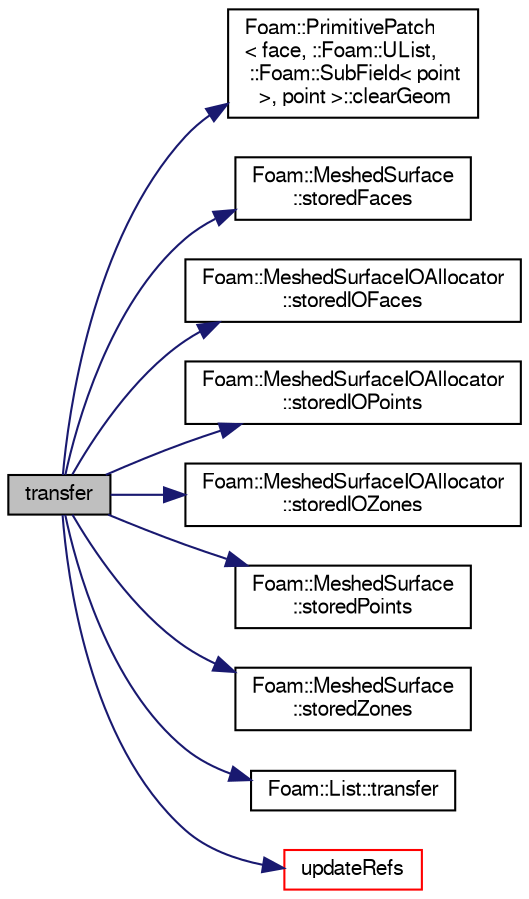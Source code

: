 digraph "transfer"
{
  bgcolor="transparent";
  edge [fontname="FreeSans",fontsize="10",labelfontname="FreeSans",labelfontsize="10"];
  node [fontname="FreeSans",fontsize="10",shape=record];
  rankdir="LR";
  Node2243 [label="transfer",height=0.2,width=0.4,color="black", fillcolor="grey75", style="filled", fontcolor="black"];
  Node2243 -> Node2244 [color="midnightblue",fontsize="10",style="solid",fontname="FreeSans"];
  Node2244 [label="Foam::PrimitivePatch\l\< face, ::Foam::UList,\l ::Foam::SubField\< point\l \>, point \>::clearGeom",height=0.2,width=0.4,color="black",URL="$a27538.html#a499a7f858dc495c47b618e168fec6372"];
  Node2243 -> Node2245 [color="midnightblue",fontsize="10",style="solid",fontname="FreeSans"];
  Node2245 [label="Foam::MeshedSurface\l::storedFaces",height=0.2,width=0.4,color="black",URL="$a29566.html#aba1de32362845ea07612cbb52d6d19f0",tooltip="Non-const access to the faces. "];
  Node2243 -> Node2246 [color="midnightblue",fontsize="10",style="solid",fontname="FreeSans"];
  Node2246 [label="Foam::MeshedSurfaceIOAllocator\l::storedIOFaces",height=0.2,width=0.4,color="black",URL="$a29578.html#aac302ffacba23175075789791d6807a9",tooltip="Non-const access to the faces. "];
  Node2243 -> Node2247 [color="midnightblue",fontsize="10",style="solid",fontname="FreeSans"];
  Node2247 [label="Foam::MeshedSurfaceIOAllocator\l::storedIOPoints",height=0.2,width=0.4,color="black",URL="$a29578.html#a69983b29a92c5212a8c4c8fecf195455",tooltip="Non-const access to the points. "];
  Node2243 -> Node2248 [color="midnightblue",fontsize="10",style="solid",fontname="FreeSans"];
  Node2248 [label="Foam::MeshedSurfaceIOAllocator\l::storedIOZones",height=0.2,width=0.4,color="black",URL="$a29578.html#ad588ffc8b79f669ddf3c227f0426f32f",tooltip="Non-const access to the zones. "];
  Node2243 -> Node2249 [color="midnightblue",fontsize="10",style="solid",fontname="FreeSans"];
  Node2249 [label="Foam::MeshedSurface\l::storedPoints",height=0.2,width=0.4,color="black",URL="$a29566.html#a42d63b7b3dcf589fbe1c4cd2bc8e3d9b",tooltip="Non-const access to global points. "];
  Node2243 -> Node2250 [color="midnightblue",fontsize="10",style="solid",fontname="FreeSans"];
  Node2250 [label="Foam::MeshedSurface\l::storedZones",height=0.2,width=0.4,color="black",URL="$a29566.html#aa4da19498e7e904ff22cf57fc8899360",tooltip="Non-const access to the zones. "];
  Node2243 -> Node2251 [color="midnightblue",fontsize="10",style="solid",fontname="FreeSans"];
  Node2251 [label="Foam::List::transfer",height=0.2,width=0.4,color="black",URL="$a25694.html#a25ad1d2084d16b234b0cf91c07e832c0",tooltip="Transfer the contents of the argument List into this list. "];
  Node2243 -> Node2252 [color="midnightblue",fontsize="10",style="solid",fontname="FreeSans"];
  Node2252 [label="updateRefs",height=0.2,width=0.4,color="red",URL="$a29702.html#a6f719c5aaff7ed498bd8bf5e8dfa5380",tooltip="Update references to storedPoints/storedFaces. "];
}
